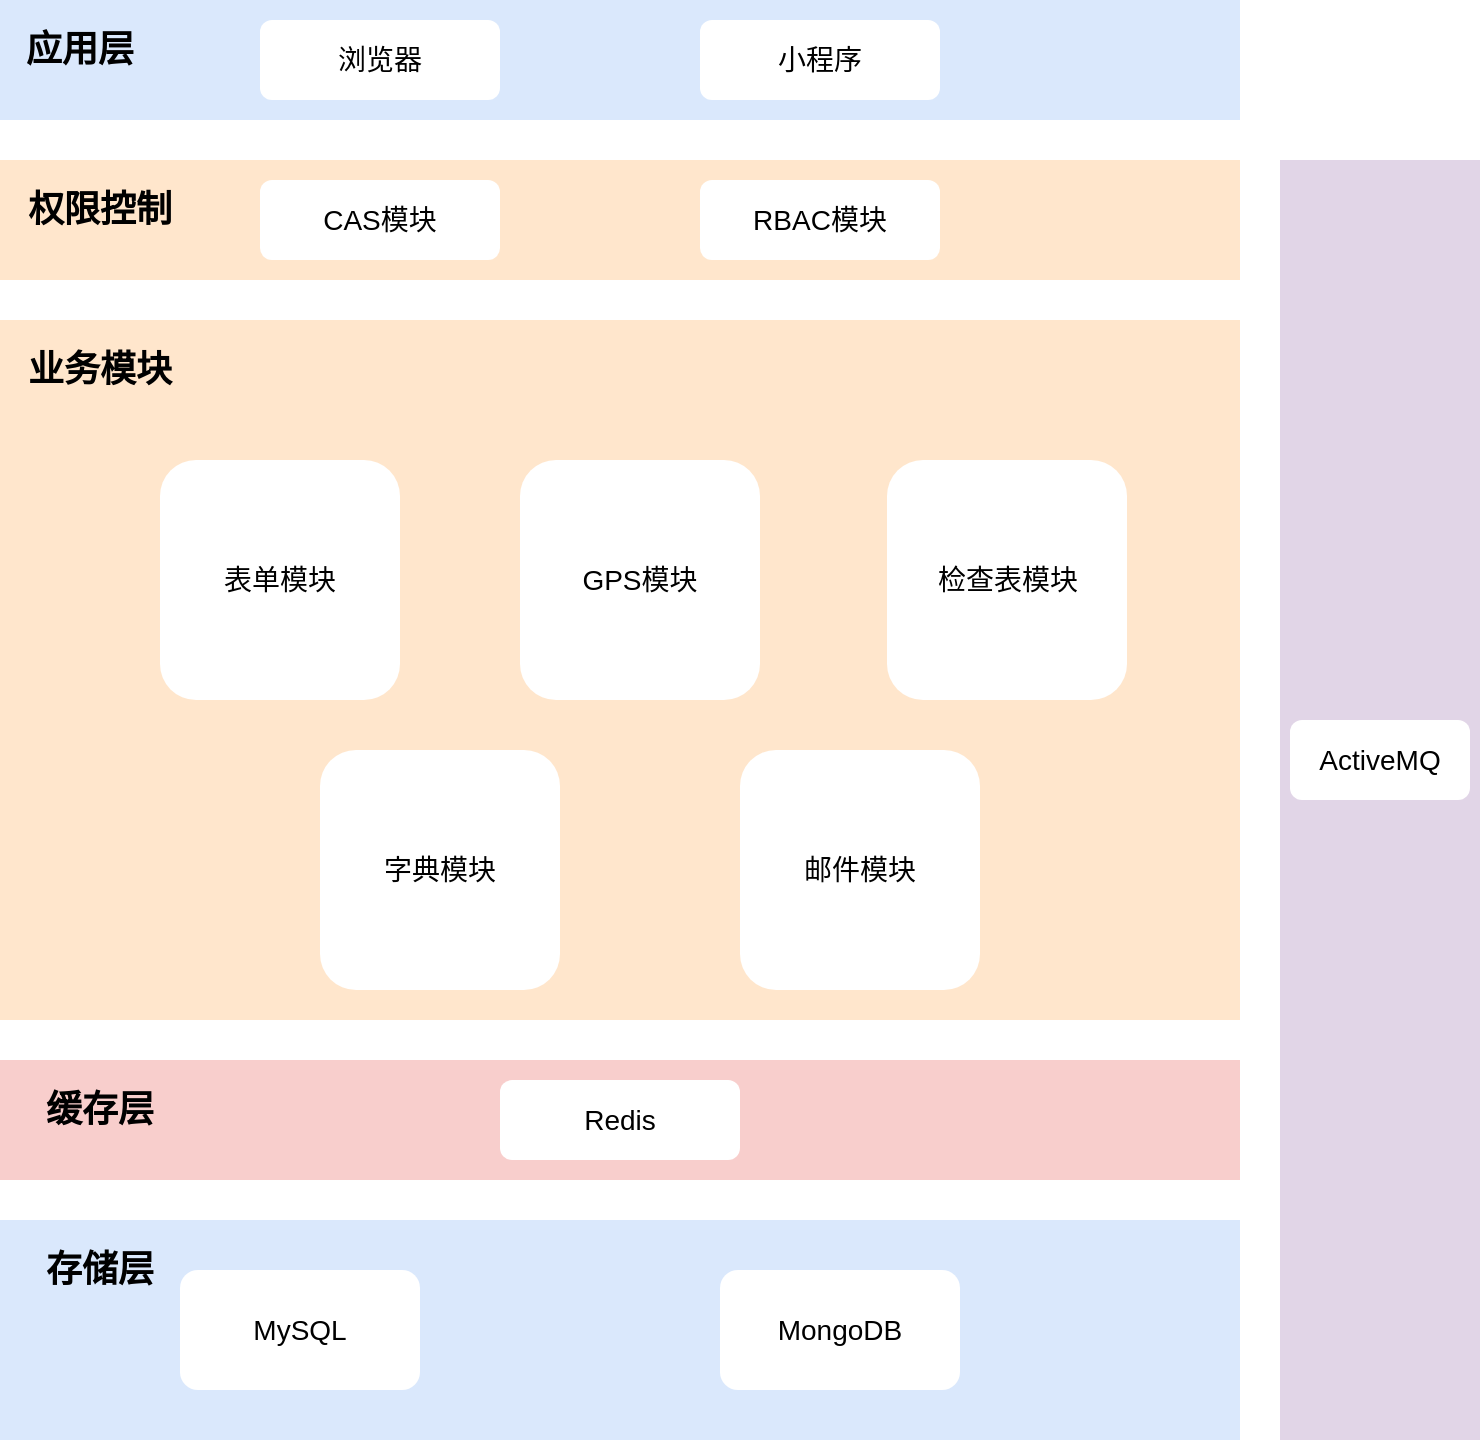 <mxfile version="17.1.0" type="github">
  <diagram id="TAuO6dvW1PLmUKk2na1p" name="Page-1">
    <mxGraphModel dx="1673" dy="934" grid="1" gridSize="10" guides="1" tooltips="1" connect="1" arrows="1" fold="1" page="1" pageScale="1" pageWidth="827" pageHeight="1169" math="0" shadow="0">
      <root>
        <mxCell id="0" />
        <mxCell id="1" parent="0" />
        <mxCell id="BXjA3cAHKJvuVpyevDsp-32" value="" style="rounded=0;whiteSpace=wrap;html=1;fontSize=14;fillColor=#dae8fc;strokeColor=none;" parent="1" vertex="1">
          <mxGeometry x="120" y="120" width="620" height="60" as="geometry" />
        </mxCell>
        <mxCell id="BXjA3cAHKJvuVpyevDsp-15" value="" style="rounded=0;whiteSpace=wrap;html=1;fontSize=14;fillColor=#ffe6cc;strokeColor=none;" parent="1" vertex="1">
          <mxGeometry x="120" y="280" width="620" height="350" as="geometry" />
        </mxCell>
        <mxCell id="BXjA3cAHKJvuVpyevDsp-4" value="GPS模块" style="whiteSpace=wrap;html=1;aspect=fixed;fontSize=14;strokeColor=none;rounded=1;" parent="1" vertex="1">
          <mxGeometry x="380" y="350" width="120" height="120" as="geometry" />
        </mxCell>
        <mxCell id="BXjA3cAHKJvuVpyevDsp-5" value="检查表模块" style="whiteSpace=wrap;html=1;aspect=fixed;fontSize=14;strokeColor=none;rounded=1;" parent="1" vertex="1">
          <mxGeometry x="563.5" y="350" width="120" height="120" as="geometry" />
        </mxCell>
        <mxCell id="BXjA3cAHKJvuVpyevDsp-10" value="表单模块" style="whiteSpace=wrap;html=1;aspect=fixed;gradientColor=none;fontSize=14;strokeColor=none;rounded=1;" parent="1" vertex="1">
          <mxGeometry x="200" y="350" width="120" height="120" as="geometry" />
        </mxCell>
        <mxCell id="BXjA3cAHKJvuVpyevDsp-13" value="字典模块" style="whiteSpace=wrap;html=1;aspect=fixed;fontSize=14;strokeColor=none;rounded=1;" parent="1" vertex="1">
          <mxGeometry x="280" y="495" width="120" height="120" as="geometry" />
        </mxCell>
        <mxCell id="BXjA3cAHKJvuVpyevDsp-14" value="邮件模块" style="whiteSpace=wrap;html=1;aspect=fixed;fontSize=14;strokeColor=none;rounded=1;" parent="1" vertex="1">
          <mxGeometry x="490" y="495" width="120" height="120" as="geometry" />
        </mxCell>
        <mxCell id="BXjA3cAHKJvuVpyevDsp-16" value="" style="rounded=0;whiteSpace=wrap;html=1;fontSize=14;fillColor=#ffe6cc;strokeColor=none;" parent="1" vertex="1">
          <mxGeometry x="120" y="200" width="620" height="60" as="geometry" />
        </mxCell>
        <mxCell id="BXjA3cAHKJvuVpyevDsp-17" value="浏览器" style="rounded=1;whiteSpace=wrap;html=1;fontSize=14;strokeColor=none;" parent="1" vertex="1">
          <mxGeometry x="250" y="130" width="120" height="40" as="geometry" />
        </mxCell>
        <mxCell id="BXjA3cAHKJvuVpyevDsp-18" value="" style="rounded=0;whiteSpace=wrap;html=1;fontSize=14;fillColor=#dae8fc;strokeColor=none;" parent="1" vertex="1">
          <mxGeometry x="120" y="730" width="620" height="110" as="geometry" />
        </mxCell>
        <mxCell id="BXjA3cAHKJvuVpyevDsp-19" value="MySQL" style="rounded=1;whiteSpace=wrap;html=1;fontSize=14;strokeColor=none;" parent="1" vertex="1">
          <mxGeometry x="210" y="755" width="120" height="60" as="geometry" />
        </mxCell>
        <mxCell id="BXjA3cAHKJvuVpyevDsp-20" value="MongoDB" style="rounded=1;whiteSpace=wrap;html=1;fontSize=14;strokeColor=none;" parent="1" vertex="1">
          <mxGeometry x="480" y="755" width="120" height="60" as="geometry" />
        </mxCell>
        <mxCell id="BXjA3cAHKJvuVpyevDsp-22" value="权限控制" style="text;html=1;strokeColor=none;fillColor=none;align=center;verticalAlign=middle;whiteSpace=wrap;rounded=0;fontSize=18;fontStyle=1" parent="1" vertex="1">
          <mxGeometry x="130" y="210" width="80" height="30" as="geometry" />
        </mxCell>
        <mxCell id="BXjA3cAHKJvuVpyevDsp-21" value="业务模块" style="text;html=1;strokeColor=none;fillColor=none;align=center;verticalAlign=middle;whiteSpace=wrap;rounded=0;fontSize=18;fontStyle=1" parent="1" vertex="1">
          <mxGeometry x="120" y="290" width="100" height="30" as="geometry" />
        </mxCell>
        <mxCell id="BXjA3cAHKJvuVpyevDsp-26" value="" style="rounded=0;whiteSpace=wrap;html=1;fontSize=14;fillColor=#f8cecc;strokeColor=none;" parent="1" vertex="1">
          <mxGeometry x="120" y="650" width="620" height="60" as="geometry" />
        </mxCell>
        <mxCell id="BXjA3cAHKJvuVpyevDsp-27" value="Redis" style="rounded=1;whiteSpace=wrap;html=1;fontSize=14;strokeColor=none;" parent="1" vertex="1">
          <mxGeometry x="370" y="660" width="120" height="40" as="geometry" />
        </mxCell>
        <mxCell id="BXjA3cAHKJvuVpyevDsp-28" value="缓存层" style="text;html=1;strokeColor=none;fillColor=none;align=center;verticalAlign=middle;whiteSpace=wrap;rounded=0;fontSize=18;fontStyle=1" parent="1" vertex="1">
          <mxGeometry x="130" y="660" width="80" height="30" as="geometry" />
        </mxCell>
        <mxCell id="BXjA3cAHKJvuVpyevDsp-29" value="存储层" style="text;html=1;strokeColor=none;fillColor=none;align=center;verticalAlign=middle;whiteSpace=wrap;rounded=0;fontSize=18;fontStyle=1" parent="1" vertex="1">
          <mxGeometry x="130" y="740" width="80" height="30" as="geometry" />
        </mxCell>
        <mxCell id="BXjA3cAHKJvuVpyevDsp-31" value="" style="rounded=0;whiteSpace=wrap;html=1;fontSize=14;fillColor=#e1d5e7;strokeColor=none;" parent="1" vertex="1">
          <mxGeometry x="760" y="200" width="100" height="640" as="geometry" />
        </mxCell>
        <mxCell id="BXjA3cAHKJvuVpyevDsp-33" value="小程序" style="rounded=1;whiteSpace=wrap;html=1;fontSize=14;strokeColor=none;" parent="1" vertex="1">
          <mxGeometry x="470" y="130" width="120" height="40" as="geometry" />
        </mxCell>
        <mxCell id="BXjA3cAHKJvuVpyevDsp-34" value="应用层" style="text;html=1;strokeColor=none;fillColor=none;align=center;verticalAlign=middle;whiteSpace=wrap;rounded=0;fontSize=18;fontStyle=1" parent="1" vertex="1">
          <mxGeometry x="120" y="130" width="80" height="30" as="geometry" />
        </mxCell>
        <mxCell id="BXjA3cAHKJvuVpyevDsp-35" value="CAS模块" style="rounded=1;whiteSpace=wrap;html=1;fontSize=14;strokeColor=none;" parent="1" vertex="1">
          <mxGeometry x="250" y="210" width="120" height="40" as="geometry" />
        </mxCell>
        <mxCell id="omEzO0pNJ_TBSY7Z7XSD-1" value="ActiveMQ" style="rounded=1;whiteSpace=wrap;html=1;fontSize=14;strokeColor=none;" parent="1" vertex="1">
          <mxGeometry x="765" y="480" width="90" height="40" as="geometry" />
        </mxCell>
        <mxCell id="_d-JvEowKlBzKw4puP8X-1" value="RBAC模块" style="rounded=1;whiteSpace=wrap;html=1;fontSize=14;strokeColor=none;" vertex="1" parent="1">
          <mxGeometry x="470" y="210" width="120" height="40" as="geometry" />
        </mxCell>
      </root>
    </mxGraphModel>
  </diagram>
</mxfile>
